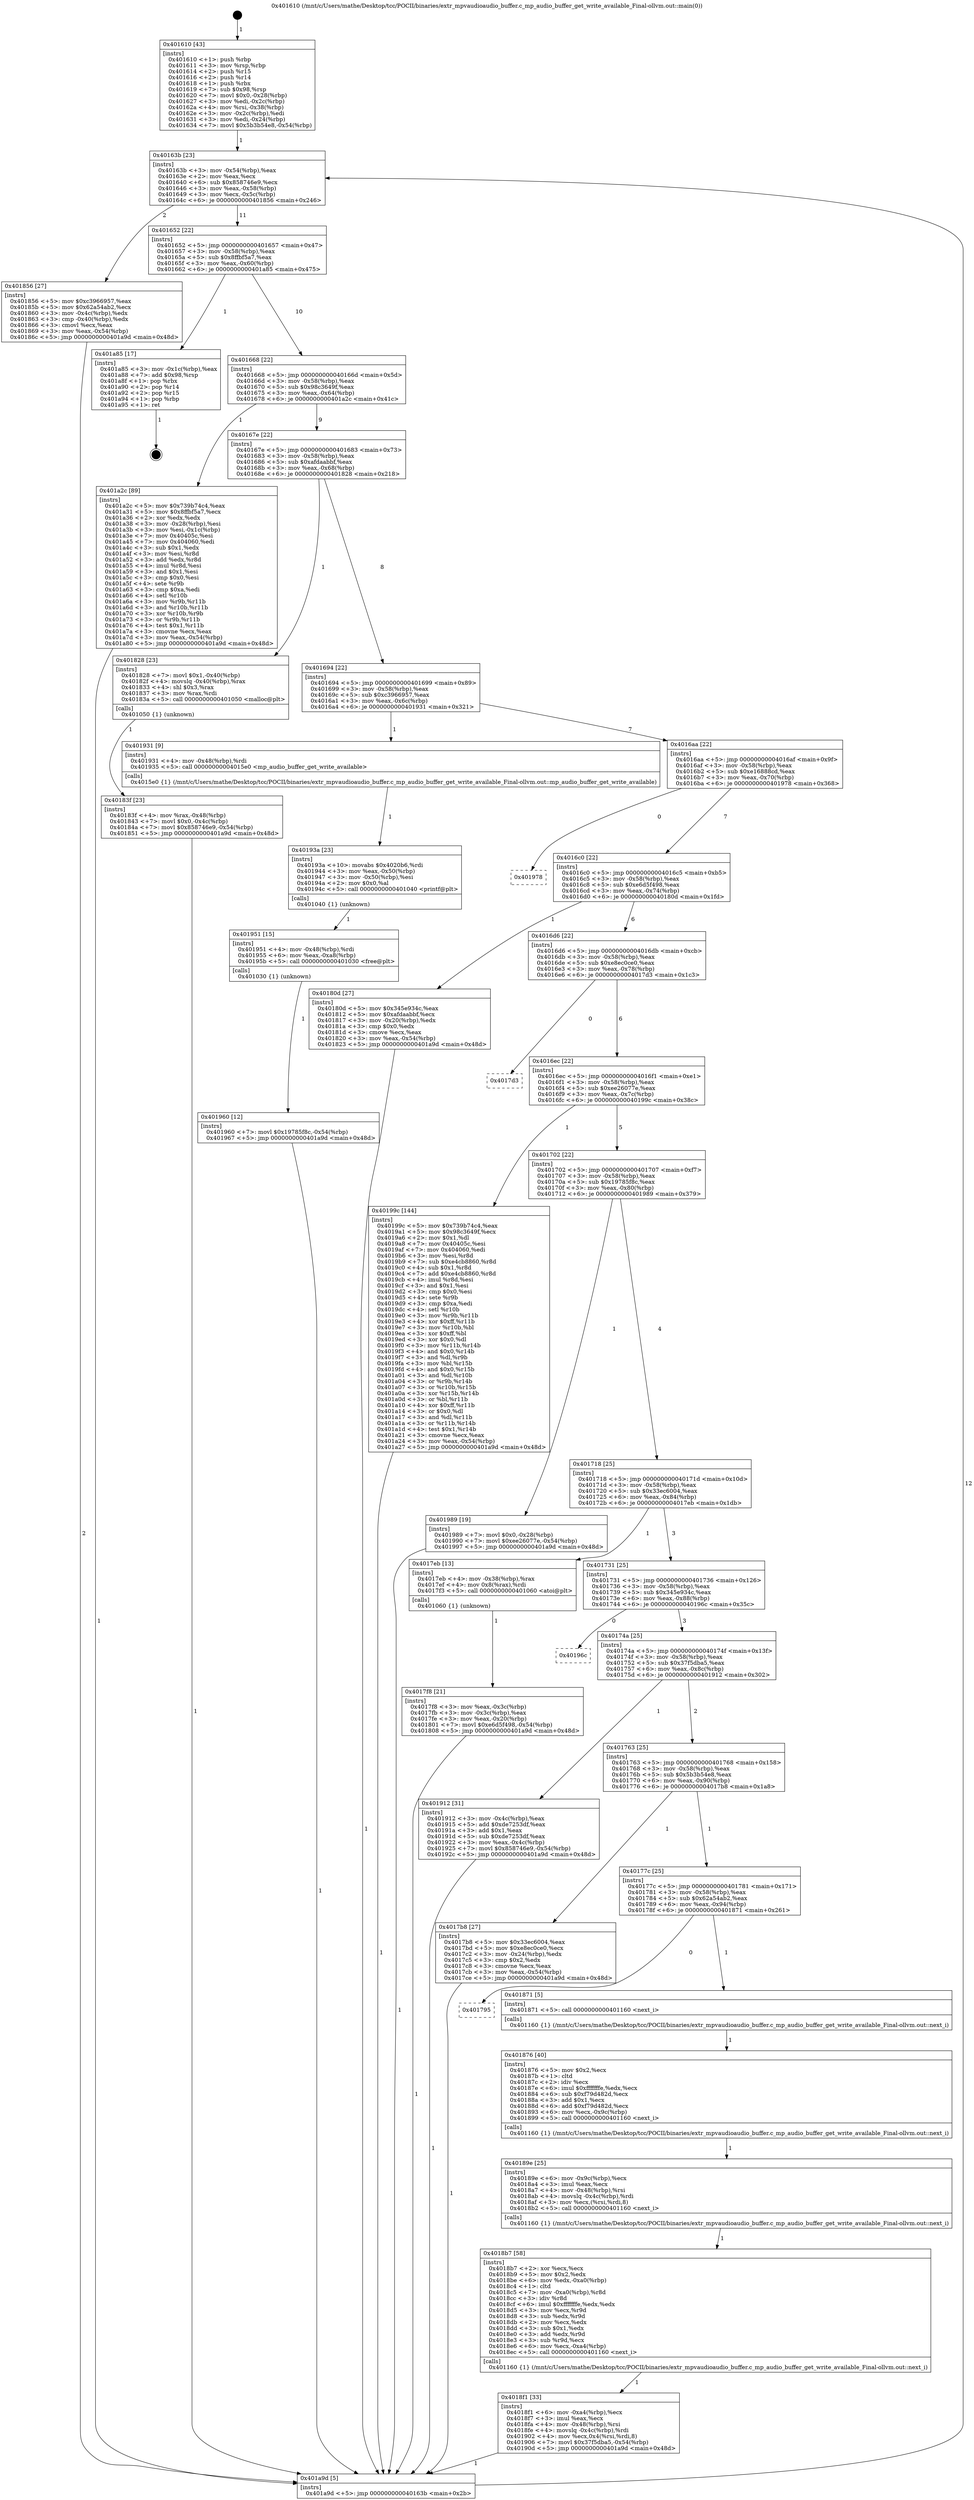 digraph "0x401610" {
  label = "0x401610 (/mnt/c/Users/mathe/Desktop/tcc/POCII/binaries/extr_mpvaudioaudio_buffer.c_mp_audio_buffer_get_write_available_Final-ollvm.out::main(0))"
  labelloc = "t"
  node[shape=record]

  Entry [label="",width=0.3,height=0.3,shape=circle,fillcolor=black,style=filled]
  "0x40163b" [label="{
     0x40163b [23]\l
     | [instrs]\l
     &nbsp;&nbsp;0x40163b \<+3\>: mov -0x54(%rbp),%eax\l
     &nbsp;&nbsp;0x40163e \<+2\>: mov %eax,%ecx\l
     &nbsp;&nbsp;0x401640 \<+6\>: sub $0x858746e9,%ecx\l
     &nbsp;&nbsp;0x401646 \<+3\>: mov %eax,-0x58(%rbp)\l
     &nbsp;&nbsp;0x401649 \<+3\>: mov %ecx,-0x5c(%rbp)\l
     &nbsp;&nbsp;0x40164c \<+6\>: je 0000000000401856 \<main+0x246\>\l
  }"]
  "0x401856" [label="{
     0x401856 [27]\l
     | [instrs]\l
     &nbsp;&nbsp;0x401856 \<+5\>: mov $0xc3966957,%eax\l
     &nbsp;&nbsp;0x40185b \<+5\>: mov $0x62a54ab2,%ecx\l
     &nbsp;&nbsp;0x401860 \<+3\>: mov -0x4c(%rbp),%edx\l
     &nbsp;&nbsp;0x401863 \<+3\>: cmp -0x40(%rbp),%edx\l
     &nbsp;&nbsp;0x401866 \<+3\>: cmovl %ecx,%eax\l
     &nbsp;&nbsp;0x401869 \<+3\>: mov %eax,-0x54(%rbp)\l
     &nbsp;&nbsp;0x40186c \<+5\>: jmp 0000000000401a9d \<main+0x48d\>\l
  }"]
  "0x401652" [label="{
     0x401652 [22]\l
     | [instrs]\l
     &nbsp;&nbsp;0x401652 \<+5\>: jmp 0000000000401657 \<main+0x47\>\l
     &nbsp;&nbsp;0x401657 \<+3\>: mov -0x58(%rbp),%eax\l
     &nbsp;&nbsp;0x40165a \<+5\>: sub $0x8ffbf5a7,%eax\l
     &nbsp;&nbsp;0x40165f \<+3\>: mov %eax,-0x60(%rbp)\l
     &nbsp;&nbsp;0x401662 \<+6\>: je 0000000000401a85 \<main+0x475\>\l
  }"]
  Exit [label="",width=0.3,height=0.3,shape=circle,fillcolor=black,style=filled,peripheries=2]
  "0x401a85" [label="{
     0x401a85 [17]\l
     | [instrs]\l
     &nbsp;&nbsp;0x401a85 \<+3\>: mov -0x1c(%rbp),%eax\l
     &nbsp;&nbsp;0x401a88 \<+7\>: add $0x98,%rsp\l
     &nbsp;&nbsp;0x401a8f \<+1\>: pop %rbx\l
     &nbsp;&nbsp;0x401a90 \<+2\>: pop %r14\l
     &nbsp;&nbsp;0x401a92 \<+2\>: pop %r15\l
     &nbsp;&nbsp;0x401a94 \<+1\>: pop %rbp\l
     &nbsp;&nbsp;0x401a95 \<+1\>: ret\l
  }"]
  "0x401668" [label="{
     0x401668 [22]\l
     | [instrs]\l
     &nbsp;&nbsp;0x401668 \<+5\>: jmp 000000000040166d \<main+0x5d\>\l
     &nbsp;&nbsp;0x40166d \<+3\>: mov -0x58(%rbp),%eax\l
     &nbsp;&nbsp;0x401670 \<+5\>: sub $0x98c3649f,%eax\l
     &nbsp;&nbsp;0x401675 \<+3\>: mov %eax,-0x64(%rbp)\l
     &nbsp;&nbsp;0x401678 \<+6\>: je 0000000000401a2c \<main+0x41c\>\l
  }"]
  "0x401960" [label="{
     0x401960 [12]\l
     | [instrs]\l
     &nbsp;&nbsp;0x401960 \<+7\>: movl $0x19785f8c,-0x54(%rbp)\l
     &nbsp;&nbsp;0x401967 \<+5\>: jmp 0000000000401a9d \<main+0x48d\>\l
  }"]
  "0x401a2c" [label="{
     0x401a2c [89]\l
     | [instrs]\l
     &nbsp;&nbsp;0x401a2c \<+5\>: mov $0x739b74c4,%eax\l
     &nbsp;&nbsp;0x401a31 \<+5\>: mov $0x8ffbf5a7,%ecx\l
     &nbsp;&nbsp;0x401a36 \<+2\>: xor %edx,%edx\l
     &nbsp;&nbsp;0x401a38 \<+3\>: mov -0x28(%rbp),%esi\l
     &nbsp;&nbsp;0x401a3b \<+3\>: mov %esi,-0x1c(%rbp)\l
     &nbsp;&nbsp;0x401a3e \<+7\>: mov 0x40405c,%esi\l
     &nbsp;&nbsp;0x401a45 \<+7\>: mov 0x404060,%edi\l
     &nbsp;&nbsp;0x401a4c \<+3\>: sub $0x1,%edx\l
     &nbsp;&nbsp;0x401a4f \<+3\>: mov %esi,%r8d\l
     &nbsp;&nbsp;0x401a52 \<+3\>: add %edx,%r8d\l
     &nbsp;&nbsp;0x401a55 \<+4\>: imul %r8d,%esi\l
     &nbsp;&nbsp;0x401a59 \<+3\>: and $0x1,%esi\l
     &nbsp;&nbsp;0x401a5c \<+3\>: cmp $0x0,%esi\l
     &nbsp;&nbsp;0x401a5f \<+4\>: sete %r9b\l
     &nbsp;&nbsp;0x401a63 \<+3\>: cmp $0xa,%edi\l
     &nbsp;&nbsp;0x401a66 \<+4\>: setl %r10b\l
     &nbsp;&nbsp;0x401a6a \<+3\>: mov %r9b,%r11b\l
     &nbsp;&nbsp;0x401a6d \<+3\>: and %r10b,%r11b\l
     &nbsp;&nbsp;0x401a70 \<+3\>: xor %r10b,%r9b\l
     &nbsp;&nbsp;0x401a73 \<+3\>: or %r9b,%r11b\l
     &nbsp;&nbsp;0x401a76 \<+4\>: test $0x1,%r11b\l
     &nbsp;&nbsp;0x401a7a \<+3\>: cmovne %ecx,%eax\l
     &nbsp;&nbsp;0x401a7d \<+3\>: mov %eax,-0x54(%rbp)\l
     &nbsp;&nbsp;0x401a80 \<+5\>: jmp 0000000000401a9d \<main+0x48d\>\l
  }"]
  "0x40167e" [label="{
     0x40167e [22]\l
     | [instrs]\l
     &nbsp;&nbsp;0x40167e \<+5\>: jmp 0000000000401683 \<main+0x73\>\l
     &nbsp;&nbsp;0x401683 \<+3\>: mov -0x58(%rbp),%eax\l
     &nbsp;&nbsp;0x401686 \<+5\>: sub $0xafdaabbf,%eax\l
     &nbsp;&nbsp;0x40168b \<+3\>: mov %eax,-0x68(%rbp)\l
     &nbsp;&nbsp;0x40168e \<+6\>: je 0000000000401828 \<main+0x218\>\l
  }"]
  "0x401951" [label="{
     0x401951 [15]\l
     | [instrs]\l
     &nbsp;&nbsp;0x401951 \<+4\>: mov -0x48(%rbp),%rdi\l
     &nbsp;&nbsp;0x401955 \<+6\>: mov %eax,-0xa8(%rbp)\l
     &nbsp;&nbsp;0x40195b \<+5\>: call 0000000000401030 \<free@plt\>\l
     | [calls]\l
     &nbsp;&nbsp;0x401030 \{1\} (unknown)\l
  }"]
  "0x401828" [label="{
     0x401828 [23]\l
     | [instrs]\l
     &nbsp;&nbsp;0x401828 \<+7\>: movl $0x1,-0x40(%rbp)\l
     &nbsp;&nbsp;0x40182f \<+4\>: movslq -0x40(%rbp),%rax\l
     &nbsp;&nbsp;0x401833 \<+4\>: shl $0x3,%rax\l
     &nbsp;&nbsp;0x401837 \<+3\>: mov %rax,%rdi\l
     &nbsp;&nbsp;0x40183a \<+5\>: call 0000000000401050 \<malloc@plt\>\l
     | [calls]\l
     &nbsp;&nbsp;0x401050 \{1\} (unknown)\l
  }"]
  "0x401694" [label="{
     0x401694 [22]\l
     | [instrs]\l
     &nbsp;&nbsp;0x401694 \<+5\>: jmp 0000000000401699 \<main+0x89\>\l
     &nbsp;&nbsp;0x401699 \<+3\>: mov -0x58(%rbp),%eax\l
     &nbsp;&nbsp;0x40169c \<+5\>: sub $0xc3966957,%eax\l
     &nbsp;&nbsp;0x4016a1 \<+3\>: mov %eax,-0x6c(%rbp)\l
     &nbsp;&nbsp;0x4016a4 \<+6\>: je 0000000000401931 \<main+0x321\>\l
  }"]
  "0x40193a" [label="{
     0x40193a [23]\l
     | [instrs]\l
     &nbsp;&nbsp;0x40193a \<+10\>: movabs $0x4020b6,%rdi\l
     &nbsp;&nbsp;0x401944 \<+3\>: mov %eax,-0x50(%rbp)\l
     &nbsp;&nbsp;0x401947 \<+3\>: mov -0x50(%rbp),%esi\l
     &nbsp;&nbsp;0x40194a \<+2\>: mov $0x0,%al\l
     &nbsp;&nbsp;0x40194c \<+5\>: call 0000000000401040 \<printf@plt\>\l
     | [calls]\l
     &nbsp;&nbsp;0x401040 \{1\} (unknown)\l
  }"]
  "0x401931" [label="{
     0x401931 [9]\l
     | [instrs]\l
     &nbsp;&nbsp;0x401931 \<+4\>: mov -0x48(%rbp),%rdi\l
     &nbsp;&nbsp;0x401935 \<+5\>: call 00000000004015e0 \<mp_audio_buffer_get_write_available\>\l
     | [calls]\l
     &nbsp;&nbsp;0x4015e0 \{1\} (/mnt/c/Users/mathe/Desktop/tcc/POCII/binaries/extr_mpvaudioaudio_buffer.c_mp_audio_buffer_get_write_available_Final-ollvm.out::mp_audio_buffer_get_write_available)\l
  }"]
  "0x4016aa" [label="{
     0x4016aa [22]\l
     | [instrs]\l
     &nbsp;&nbsp;0x4016aa \<+5\>: jmp 00000000004016af \<main+0x9f\>\l
     &nbsp;&nbsp;0x4016af \<+3\>: mov -0x58(%rbp),%eax\l
     &nbsp;&nbsp;0x4016b2 \<+5\>: sub $0xe16888cd,%eax\l
     &nbsp;&nbsp;0x4016b7 \<+3\>: mov %eax,-0x70(%rbp)\l
     &nbsp;&nbsp;0x4016ba \<+6\>: je 0000000000401978 \<main+0x368\>\l
  }"]
  "0x4018f1" [label="{
     0x4018f1 [33]\l
     | [instrs]\l
     &nbsp;&nbsp;0x4018f1 \<+6\>: mov -0xa4(%rbp),%ecx\l
     &nbsp;&nbsp;0x4018f7 \<+3\>: imul %eax,%ecx\l
     &nbsp;&nbsp;0x4018fa \<+4\>: mov -0x48(%rbp),%rsi\l
     &nbsp;&nbsp;0x4018fe \<+4\>: movslq -0x4c(%rbp),%rdi\l
     &nbsp;&nbsp;0x401902 \<+4\>: mov %ecx,0x4(%rsi,%rdi,8)\l
     &nbsp;&nbsp;0x401906 \<+7\>: movl $0x37f5dba5,-0x54(%rbp)\l
     &nbsp;&nbsp;0x40190d \<+5\>: jmp 0000000000401a9d \<main+0x48d\>\l
  }"]
  "0x401978" [label="{
     0x401978\l
  }", style=dashed]
  "0x4016c0" [label="{
     0x4016c0 [22]\l
     | [instrs]\l
     &nbsp;&nbsp;0x4016c0 \<+5\>: jmp 00000000004016c5 \<main+0xb5\>\l
     &nbsp;&nbsp;0x4016c5 \<+3\>: mov -0x58(%rbp),%eax\l
     &nbsp;&nbsp;0x4016c8 \<+5\>: sub $0xe6d5f498,%eax\l
     &nbsp;&nbsp;0x4016cd \<+3\>: mov %eax,-0x74(%rbp)\l
     &nbsp;&nbsp;0x4016d0 \<+6\>: je 000000000040180d \<main+0x1fd\>\l
  }"]
  "0x4018b7" [label="{
     0x4018b7 [58]\l
     | [instrs]\l
     &nbsp;&nbsp;0x4018b7 \<+2\>: xor %ecx,%ecx\l
     &nbsp;&nbsp;0x4018b9 \<+5\>: mov $0x2,%edx\l
     &nbsp;&nbsp;0x4018be \<+6\>: mov %edx,-0xa0(%rbp)\l
     &nbsp;&nbsp;0x4018c4 \<+1\>: cltd\l
     &nbsp;&nbsp;0x4018c5 \<+7\>: mov -0xa0(%rbp),%r8d\l
     &nbsp;&nbsp;0x4018cc \<+3\>: idiv %r8d\l
     &nbsp;&nbsp;0x4018cf \<+6\>: imul $0xfffffffe,%edx,%edx\l
     &nbsp;&nbsp;0x4018d5 \<+3\>: mov %ecx,%r9d\l
     &nbsp;&nbsp;0x4018d8 \<+3\>: sub %edx,%r9d\l
     &nbsp;&nbsp;0x4018db \<+2\>: mov %ecx,%edx\l
     &nbsp;&nbsp;0x4018dd \<+3\>: sub $0x1,%edx\l
     &nbsp;&nbsp;0x4018e0 \<+3\>: add %edx,%r9d\l
     &nbsp;&nbsp;0x4018e3 \<+3\>: sub %r9d,%ecx\l
     &nbsp;&nbsp;0x4018e6 \<+6\>: mov %ecx,-0xa4(%rbp)\l
     &nbsp;&nbsp;0x4018ec \<+5\>: call 0000000000401160 \<next_i\>\l
     | [calls]\l
     &nbsp;&nbsp;0x401160 \{1\} (/mnt/c/Users/mathe/Desktop/tcc/POCII/binaries/extr_mpvaudioaudio_buffer.c_mp_audio_buffer_get_write_available_Final-ollvm.out::next_i)\l
  }"]
  "0x40180d" [label="{
     0x40180d [27]\l
     | [instrs]\l
     &nbsp;&nbsp;0x40180d \<+5\>: mov $0x345e934c,%eax\l
     &nbsp;&nbsp;0x401812 \<+5\>: mov $0xafdaabbf,%ecx\l
     &nbsp;&nbsp;0x401817 \<+3\>: mov -0x20(%rbp),%edx\l
     &nbsp;&nbsp;0x40181a \<+3\>: cmp $0x0,%edx\l
     &nbsp;&nbsp;0x40181d \<+3\>: cmove %ecx,%eax\l
     &nbsp;&nbsp;0x401820 \<+3\>: mov %eax,-0x54(%rbp)\l
     &nbsp;&nbsp;0x401823 \<+5\>: jmp 0000000000401a9d \<main+0x48d\>\l
  }"]
  "0x4016d6" [label="{
     0x4016d6 [22]\l
     | [instrs]\l
     &nbsp;&nbsp;0x4016d6 \<+5\>: jmp 00000000004016db \<main+0xcb\>\l
     &nbsp;&nbsp;0x4016db \<+3\>: mov -0x58(%rbp),%eax\l
     &nbsp;&nbsp;0x4016de \<+5\>: sub $0xe8ec0ce0,%eax\l
     &nbsp;&nbsp;0x4016e3 \<+3\>: mov %eax,-0x78(%rbp)\l
     &nbsp;&nbsp;0x4016e6 \<+6\>: je 00000000004017d3 \<main+0x1c3\>\l
  }"]
  "0x40189e" [label="{
     0x40189e [25]\l
     | [instrs]\l
     &nbsp;&nbsp;0x40189e \<+6\>: mov -0x9c(%rbp),%ecx\l
     &nbsp;&nbsp;0x4018a4 \<+3\>: imul %eax,%ecx\l
     &nbsp;&nbsp;0x4018a7 \<+4\>: mov -0x48(%rbp),%rsi\l
     &nbsp;&nbsp;0x4018ab \<+4\>: movslq -0x4c(%rbp),%rdi\l
     &nbsp;&nbsp;0x4018af \<+3\>: mov %ecx,(%rsi,%rdi,8)\l
     &nbsp;&nbsp;0x4018b2 \<+5\>: call 0000000000401160 \<next_i\>\l
     | [calls]\l
     &nbsp;&nbsp;0x401160 \{1\} (/mnt/c/Users/mathe/Desktop/tcc/POCII/binaries/extr_mpvaudioaudio_buffer.c_mp_audio_buffer_get_write_available_Final-ollvm.out::next_i)\l
  }"]
  "0x4017d3" [label="{
     0x4017d3\l
  }", style=dashed]
  "0x4016ec" [label="{
     0x4016ec [22]\l
     | [instrs]\l
     &nbsp;&nbsp;0x4016ec \<+5\>: jmp 00000000004016f1 \<main+0xe1\>\l
     &nbsp;&nbsp;0x4016f1 \<+3\>: mov -0x58(%rbp),%eax\l
     &nbsp;&nbsp;0x4016f4 \<+5\>: sub $0xee26077e,%eax\l
     &nbsp;&nbsp;0x4016f9 \<+3\>: mov %eax,-0x7c(%rbp)\l
     &nbsp;&nbsp;0x4016fc \<+6\>: je 000000000040199c \<main+0x38c\>\l
  }"]
  "0x401876" [label="{
     0x401876 [40]\l
     | [instrs]\l
     &nbsp;&nbsp;0x401876 \<+5\>: mov $0x2,%ecx\l
     &nbsp;&nbsp;0x40187b \<+1\>: cltd\l
     &nbsp;&nbsp;0x40187c \<+2\>: idiv %ecx\l
     &nbsp;&nbsp;0x40187e \<+6\>: imul $0xfffffffe,%edx,%ecx\l
     &nbsp;&nbsp;0x401884 \<+6\>: sub $0xf79d482d,%ecx\l
     &nbsp;&nbsp;0x40188a \<+3\>: add $0x1,%ecx\l
     &nbsp;&nbsp;0x40188d \<+6\>: add $0xf79d482d,%ecx\l
     &nbsp;&nbsp;0x401893 \<+6\>: mov %ecx,-0x9c(%rbp)\l
     &nbsp;&nbsp;0x401899 \<+5\>: call 0000000000401160 \<next_i\>\l
     | [calls]\l
     &nbsp;&nbsp;0x401160 \{1\} (/mnt/c/Users/mathe/Desktop/tcc/POCII/binaries/extr_mpvaudioaudio_buffer.c_mp_audio_buffer_get_write_available_Final-ollvm.out::next_i)\l
  }"]
  "0x40199c" [label="{
     0x40199c [144]\l
     | [instrs]\l
     &nbsp;&nbsp;0x40199c \<+5\>: mov $0x739b74c4,%eax\l
     &nbsp;&nbsp;0x4019a1 \<+5\>: mov $0x98c3649f,%ecx\l
     &nbsp;&nbsp;0x4019a6 \<+2\>: mov $0x1,%dl\l
     &nbsp;&nbsp;0x4019a8 \<+7\>: mov 0x40405c,%esi\l
     &nbsp;&nbsp;0x4019af \<+7\>: mov 0x404060,%edi\l
     &nbsp;&nbsp;0x4019b6 \<+3\>: mov %esi,%r8d\l
     &nbsp;&nbsp;0x4019b9 \<+7\>: sub $0xe4cb8860,%r8d\l
     &nbsp;&nbsp;0x4019c0 \<+4\>: sub $0x1,%r8d\l
     &nbsp;&nbsp;0x4019c4 \<+7\>: add $0xe4cb8860,%r8d\l
     &nbsp;&nbsp;0x4019cb \<+4\>: imul %r8d,%esi\l
     &nbsp;&nbsp;0x4019cf \<+3\>: and $0x1,%esi\l
     &nbsp;&nbsp;0x4019d2 \<+3\>: cmp $0x0,%esi\l
     &nbsp;&nbsp;0x4019d5 \<+4\>: sete %r9b\l
     &nbsp;&nbsp;0x4019d9 \<+3\>: cmp $0xa,%edi\l
     &nbsp;&nbsp;0x4019dc \<+4\>: setl %r10b\l
     &nbsp;&nbsp;0x4019e0 \<+3\>: mov %r9b,%r11b\l
     &nbsp;&nbsp;0x4019e3 \<+4\>: xor $0xff,%r11b\l
     &nbsp;&nbsp;0x4019e7 \<+3\>: mov %r10b,%bl\l
     &nbsp;&nbsp;0x4019ea \<+3\>: xor $0xff,%bl\l
     &nbsp;&nbsp;0x4019ed \<+3\>: xor $0x0,%dl\l
     &nbsp;&nbsp;0x4019f0 \<+3\>: mov %r11b,%r14b\l
     &nbsp;&nbsp;0x4019f3 \<+4\>: and $0x0,%r14b\l
     &nbsp;&nbsp;0x4019f7 \<+3\>: and %dl,%r9b\l
     &nbsp;&nbsp;0x4019fa \<+3\>: mov %bl,%r15b\l
     &nbsp;&nbsp;0x4019fd \<+4\>: and $0x0,%r15b\l
     &nbsp;&nbsp;0x401a01 \<+3\>: and %dl,%r10b\l
     &nbsp;&nbsp;0x401a04 \<+3\>: or %r9b,%r14b\l
     &nbsp;&nbsp;0x401a07 \<+3\>: or %r10b,%r15b\l
     &nbsp;&nbsp;0x401a0a \<+3\>: xor %r15b,%r14b\l
     &nbsp;&nbsp;0x401a0d \<+3\>: or %bl,%r11b\l
     &nbsp;&nbsp;0x401a10 \<+4\>: xor $0xff,%r11b\l
     &nbsp;&nbsp;0x401a14 \<+3\>: or $0x0,%dl\l
     &nbsp;&nbsp;0x401a17 \<+3\>: and %dl,%r11b\l
     &nbsp;&nbsp;0x401a1a \<+3\>: or %r11b,%r14b\l
     &nbsp;&nbsp;0x401a1d \<+4\>: test $0x1,%r14b\l
     &nbsp;&nbsp;0x401a21 \<+3\>: cmovne %ecx,%eax\l
     &nbsp;&nbsp;0x401a24 \<+3\>: mov %eax,-0x54(%rbp)\l
     &nbsp;&nbsp;0x401a27 \<+5\>: jmp 0000000000401a9d \<main+0x48d\>\l
  }"]
  "0x401702" [label="{
     0x401702 [22]\l
     | [instrs]\l
     &nbsp;&nbsp;0x401702 \<+5\>: jmp 0000000000401707 \<main+0xf7\>\l
     &nbsp;&nbsp;0x401707 \<+3\>: mov -0x58(%rbp),%eax\l
     &nbsp;&nbsp;0x40170a \<+5\>: sub $0x19785f8c,%eax\l
     &nbsp;&nbsp;0x40170f \<+3\>: mov %eax,-0x80(%rbp)\l
     &nbsp;&nbsp;0x401712 \<+6\>: je 0000000000401989 \<main+0x379\>\l
  }"]
  "0x401795" [label="{
     0x401795\l
  }", style=dashed]
  "0x401989" [label="{
     0x401989 [19]\l
     | [instrs]\l
     &nbsp;&nbsp;0x401989 \<+7\>: movl $0x0,-0x28(%rbp)\l
     &nbsp;&nbsp;0x401990 \<+7\>: movl $0xee26077e,-0x54(%rbp)\l
     &nbsp;&nbsp;0x401997 \<+5\>: jmp 0000000000401a9d \<main+0x48d\>\l
  }"]
  "0x401718" [label="{
     0x401718 [25]\l
     | [instrs]\l
     &nbsp;&nbsp;0x401718 \<+5\>: jmp 000000000040171d \<main+0x10d\>\l
     &nbsp;&nbsp;0x40171d \<+3\>: mov -0x58(%rbp),%eax\l
     &nbsp;&nbsp;0x401720 \<+5\>: sub $0x33ec6004,%eax\l
     &nbsp;&nbsp;0x401725 \<+6\>: mov %eax,-0x84(%rbp)\l
     &nbsp;&nbsp;0x40172b \<+6\>: je 00000000004017eb \<main+0x1db\>\l
  }"]
  "0x401871" [label="{
     0x401871 [5]\l
     | [instrs]\l
     &nbsp;&nbsp;0x401871 \<+5\>: call 0000000000401160 \<next_i\>\l
     | [calls]\l
     &nbsp;&nbsp;0x401160 \{1\} (/mnt/c/Users/mathe/Desktop/tcc/POCII/binaries/extr_mpvaudioaudio_buffer.c_mp_audio_buffer_get_write_available_Final-ollvm.out::next_i)\l
  }"]
  "0x4017eb" [label="{
     0x4017eb [13]\l
     | [instrs]\l
     &nbsp;&nbsp;0x4017eb \<+4\>: mov -0x38(%rbp),%rax\l
     &nbsp;&nbsp;0x4017ef \<+4\>: mov 0x8(%rax),%rdi\l
     &nbsp;&nbsp;0x4017f3 \<+5\>: call 0000000000401060 \<atoi@plt\>\l
     | [calls]\l
     &nbsp;&nbsp;0x401060 \{1\} (unknown)\l
  }"]
  "0x401731" [label="{
     0x401731 [25]\l
     | [instrs]\l
     &nbsp;&nbsp;0x401731 \<+5\>: jmp 0000000000401736 \<main+0x126\>\l
     &nbsp;&nbsp;0x401736 \<+3\>: mov -0x58(%rbp),%eax\l
     &nbsp;&nbsp;0x401739 \<+5\>: sub $0x345e934c,%eax\l
     &nbsp;&nbsp;0x40173e \<+6\>: mov %eax,-0x88(%rbp)\l
     &nbsp;&nbsp;0x401744 \<+6\>: je 000000000040196c \<main+0x35c\>\l
  }"]
  "0x40183f" [label="{
     0x40183f [23]\l
     | [instrs]\l
     &nbsp;&nbsp;0x40183f \<+4\>: mov %rax,-0x48(%rbp)\l
     &nbsp;&nbsp;0x401843 \<+7\>: movl $0x0,-0x4c(%rbp)\l
     &nbsp;&nbsp;0x40184a \<+7\>: movl $0x858746e9,-0x54(%rbp)\l
     &nbsp;&nbsp;0x401851 \<+5\>: jmp 0000000000401a9d \<main+0x48d\>\l
  }"]
  "0x40196c" [label="{
     0x40196c\l
  }", style=dashed]
  "0x40174a" [label="{
     0x40174a [25]\l
     | [instrs]\l
     &nbsp;&nbsp;0x40174a \<+5\>: jmp 000000000040174f \<main+0x13f\>\l
     &nbsp;&nbsp;0x40174f \<+3\>: mov -0x58(%rbp),%eax\l
     &nbsp;&nbsp;0x401752 \<+5\>: sub $0x37f5dba5,%eax\l
     &nbsp;&nbsp;0x401757 \<+6\>: mov %eax,-0x8c(%rbp)\l
     &nbsp;&nbsp;0x40175d \<+6\>: je 0000000000401912 \<main+0x302\>\l
  }"]
  "0x4017f8" [label="{
     0x4017f8 [21]\l
     | [instrs]\l
     &nbsp;&nbsp;0x4017f8 \<+3\>: mov %eax,-0x3c(%rbp)\l
     &nbsp;&nbsp;0x4017fb \<+3\>: mov -0x3c(%rbp),%eax\l
     &nbsp;&nbsp;0x4017fe \<+3\>: mov %eax,-0x20(%rbp)\l
     &nbsp;&nbsp;0x401801 \<+7\>: movl $0xe6d5f498,-0x54(%rbp)\l
     &nbsp;&nbsp;0x401808 \<+5\>: jmp 0000000000401a9d \<main+0x48d\>\l
  }"]
  "0x401912" [label="{
     0x401912 [31]\l
     | [instrs]\l
     &nbsp;&nbsp;0x401912 \<+3\>: mov -0x4c(%rbp),%eax\l
     &nbsp;&nbsp;0x401915 \<+5\>: add $0xde7253df,%eax\l
     &nbsp;&nbsp;0x40191a \<+3\>: add $0x1,%eax\l
     &nbsp;&nbsp;0x40191d \<+5\>: sub $0xde7253df,%eax\l
     &nbsp;&nbsp;0x401922 \<+3\>: mov %eax,-0x4c(%rbp)\l
     &nbsp;&nbsp;0x401925 \<+7\>: movl $0x858746e9,-0x54(%rbp)\l
     &nbsp;&nbsp;0x40192c \<+5\>: jmp 0000000000401a9d \<main+0x48d\>\l
  }"]
  "0x401763" [label="{
     0x401763 [25]\l
     | [instrs]\l
     &nbsp;&nbsp;0x401763 \<+5\>: jmp 0000000000401768 \<main+0x158\>\l
     &nbsp;&nbsp;0x401768 \<+3\>: mov -0x58(%rbp),%eax\l
     &nbsp;&nbsp;0x40176b \<+5\>: sub $0x5b3b54e8,%eax\l
     &nbsp;&nbsp;0x401770 \<+6\>: mov %eax,-0x90(%rbp)\l
     &nbsp;&nbsp;0x401776 \<+6\>: je 00000000004017b8 \<main+0x1a8\>\l
  }"]
  "0x401610" [label="{
     0x401610 [43]\l
     | [instrs]\l
     &nbsp;&nbsp;0x401610 \<+1\>: push %rbp\l
     &nbsp;&nbsp;0x401611 \<+3\>: mov %rsp,%rbp\l
     &nbsp;&nbsp;0x401614 \<+2\>: push %r15\l
     &nbsp;&nbsp;0x401616 \<+2\>: push %r14\l
     &nbsp;&nbsp;0x401618 \<+1\>: push %rbx\l
     &nbsp;&nbsp;0x401619 \<+7\>: sub $0x98,%rsp\l
     &nbsp;&nbsp;0x401620 \<+7\>: movl $0x0,-0x28(%rbp)\l
     &nbsp;&nbsp;0x401627 \<+3\>: mov %edi,-0x2c(%rbp)\l
     &nbsp;&nbsp;0x40162a \<+4\>: mov %rsi,-0x38(%rbp)\l
     &nbsp;&nbsp;0x40162e \<+3\>: mov -0x2c(%rbp),%edi\l
     &nbsp;&nbsp;0x401631 \<+3\>: mov %edi,-0x24(%rbp)\l
     &nbsp;&nbsp;0x401634 \<+7\>: movl $0x5b3b54e8,-0x54(%rbp)\l
  }"]
  "0x4017b8" [label="{
     0x4017b8 [27]\l
     | [instrs]\l
     &nbsp;&nbsp;0x4017b8 \<+5\>: mov $0x33ec6004,%eax\l
     &nbsp;&nbsp;0x4017bd \<+5\>: mov $0xe8ec0ce0,%ecx\l
     &nbsp;&nbsp;0x4017c2 \<+3\>: mov -0x24(%rbp),%edx\l
     &nbsp;&nbsp;0x4017c5 \<+3\>: cmp $0x2,%edx\l
     &nbsp;&nbsp;0x4017c8 \<+3\>: cmovne %ecx,%eax\l
     &nbsp;&nbsp;0x4017cb \<+3\>: mov %eax,-0x54(%rbp)\l
     &nbsp;&nbsp;0x4017ce \<+5\>: jmp 0000000000401a9d \<main+0x48d\>\l
  }"]
  "0x40177c" [label="{
     0x40177c [25]\l
     | [instrs]\l
     &nbsp;&nbsp;0x40177c \<+5\>: jmp 0000000000401781 \<main+0x171\>\l
     &nbsp;&nbsp;0x401781 \<+3\>: mov -0x58(%rbp),%eax\l
     &nbsp;&nbsp;0x401784 \<+5\>: sub $0x62a54ab2,%eax\l
     &nbsp;&nbsp;0x401789 \<+6\>: mov %eax,-0x94(%rbp)\l
     &nbsp;&nbsp;0x40178f \<+6\>: je 0000000000401871 \<main+0x261\>\l
  }"]
  "0x401a9d" [label="{
     0x401a9d [5]\l
     | [instrs]\l
     &nbsp;&nbsp;0x401a9d \<+5\>: jmp 000000000040163b \<main+0x2b\>\l
  }"]
  Entry -> "0x401610" [label=" 1"]
  "0x40163b" -> "0x401856" [label=" 2"]
  "0x40163b" -> "0x401652" [label=" 11"]
  "0x401a85" -> Exit [label=" 1"]
  "0x401652" -> "0x401a85" [label=" 1"]
  "0x401652" -> "0x401668" [label=" 10"]
  "0x401a2c" -> "0x401a9d" [label=" 1"]
  "0x401668" -> "0x401a2c" [label=" 1"]
  "0x401668" -> "0x40167e" [label=" 9"]
  "0x40199c" -> "0x401a9d" [label=" 1"]
  "0x40167e" -> "0x401828" [label=" 1"]
  "0x40167e" -> "0x401694" [label=" 8"]
  "0x401989" -> "0x401a9d" [label=" 1"]
  "0x401694" -> "0x401931" [label=" 1"]
  "0x401694" -> "0x4016aa" [label=" 7"]
  "0x401960" -> "0x401a9d" [label=" 1"]
  "0x4016aa" -> "0x401978" [label=" 0"]
  "0x4016aa" -> "0x4016c0" [label=" 7"]
  "0x401951" -> "0x401960" [label=" 1"]
  "0x4016c0" -> "0x40180d" [label=" 1"]
  "0x4016c0" -> "0x4016d6" [label=" 6"]
  "0x40193a" -> "0x401951" [label=" 1"]
  "0x4016d6" -> "0x4017d3" [label=" 0"]
  "0x4016d6" -> "0x4016ec" [label=" 6"]
  "0x401931" -> "0x40193a" [label=" 1"]
  "0x4016ec" -> "0x40199c" [label=" 1"]
  "0x4016ec" -> "0x401702" [label=" 5"]
  "0x401912" -> "0x401a9d" [label=" 1"]
  "0x401702" -> "0x401989" [label=" 1"]
  "0x401702" -> "0x401718" [label=" 4"]
  "0x4018f1" -> "0x401a9d" [label=" 1"]
  "0x401718" -> "0x4017eb" [label=" 1"]
  "0x401718" -> "0x401731" [label=" 3"]
  "0x4018b7" -> "0x4018f1" [label=" 1"]
  "0x401731" -> "0x40196c" [label=" 0"]
  "0x401731" -> "0x40174a" [label=" 3"]
  "0x401876" -> "0x40189e" [label=" 1"]
  "0x40174a" -> "0x401912" [label=" 1"]
  "0x40174a" -> "0x401763" [label=" 2"]
  "0x401871" -> "0x401876" [label=" 1"]
  "0x401763" -> "0x4017b8" [label=" 1"]
  "0x401763" -> "0x40177c" [label=" 1"]
  "0x4017b8" -> "0x401a9d" [label=" 1"]
  "0x401610" -> "0x40163b" [label=" 1"]
  "0x401a9d" -> "0x40163b" [label=" 12"]
  "0x4017eb" -> "0x4017f8" [label=" 1"]
  "0x4017f8" -> "0x401a9d" [label=" 1"]
  "0x40180d" -> "0x401a9d" [label=" 1"]
  "0x401828" -> "0x40183f" [label=" 1"]
  "0x40183f" -> "0x401a9d" [label=" 1"]
  "0x401856" -> "0x401a9d" [label=" 2"]
  "0x40189e" -> "0x4018b7" [label=" 1"]
  "0x40177c" -> "0x401871" [label=" 1"]
  "0x40177c" -> "0x401795" [label=" 0"]
}
